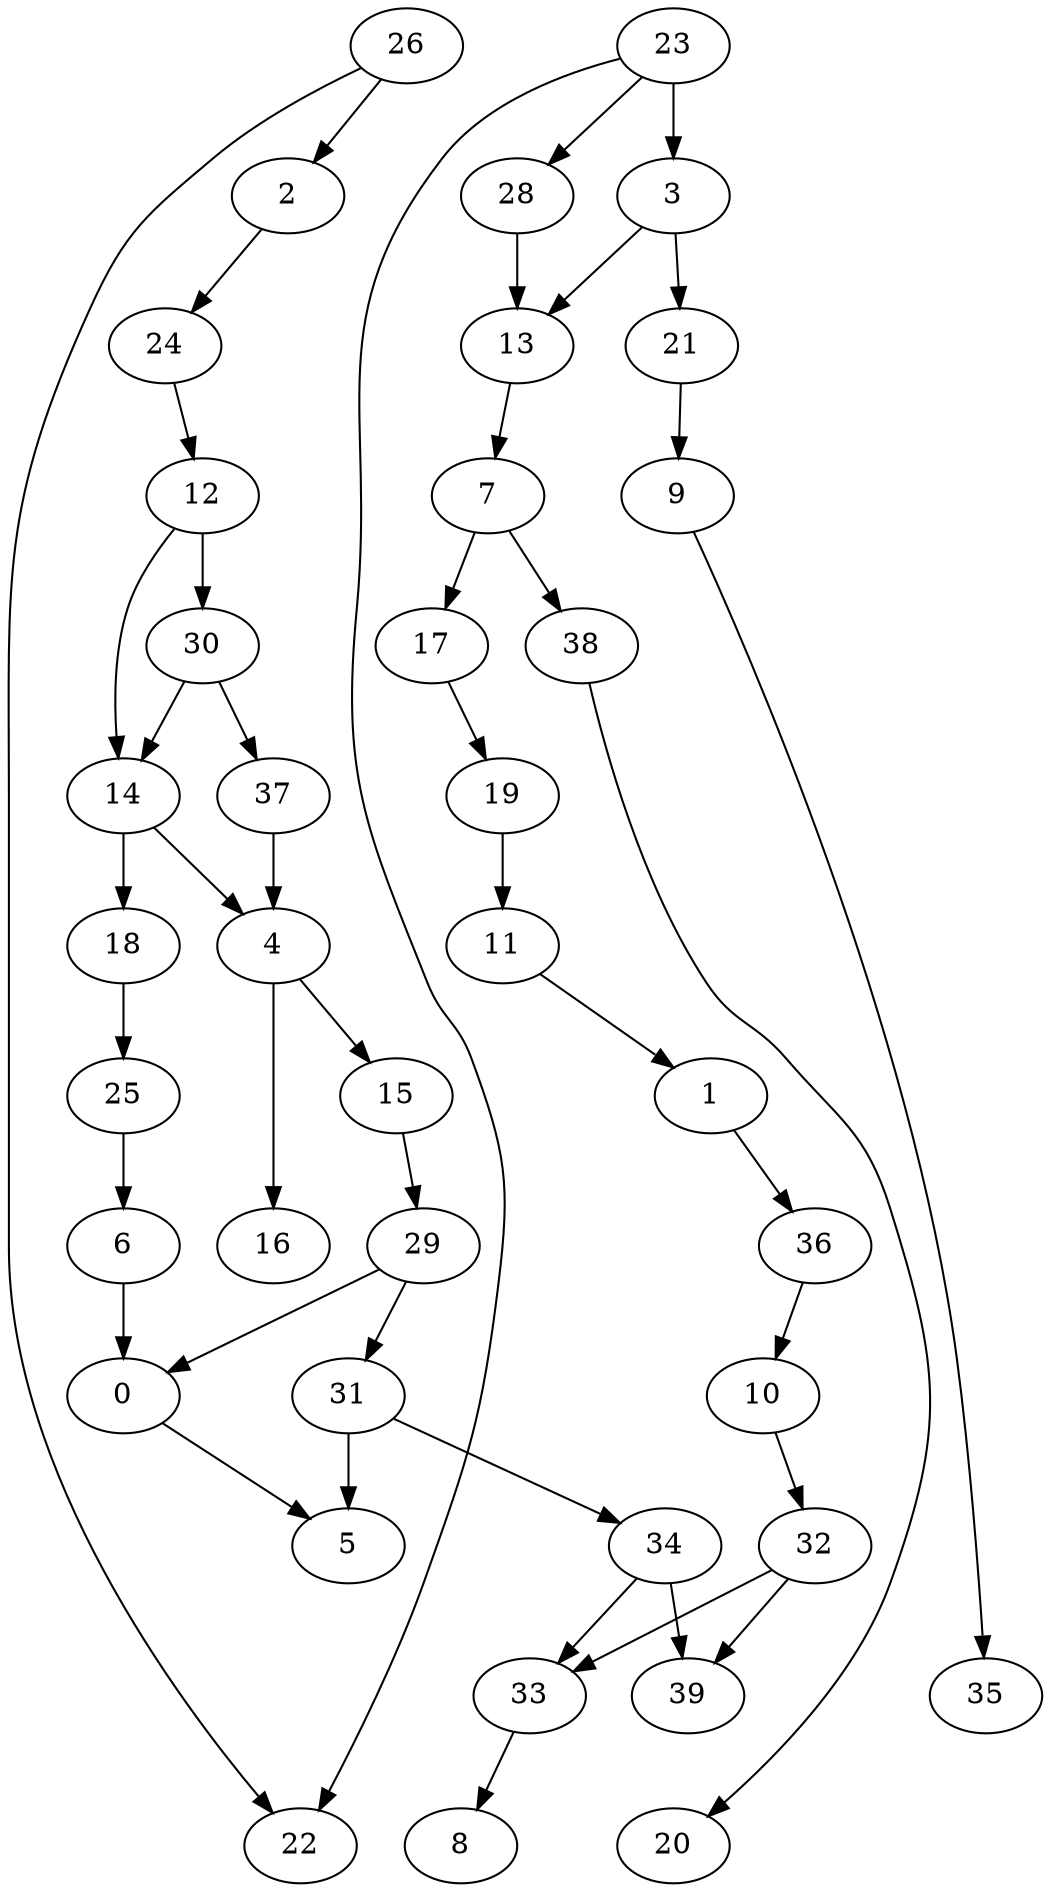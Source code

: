 digraph G {
    0;
    5;
    1;
    36;
    10;
    32;
    33;
    39;
    2;
    24;
    12;
    30;
    14;
    37;
    4;
    18;
    3;
    13;
    21;
    7;
    9;
    17;
    38;
    35;
    19;
    20;
    15;
    16;
    29;
    31;
    34;
    6;
    11;
    8;
    25;
    23;
    22;
    28;
    26;
    0 -> 5 [weight=0];
    1 -> 36 [weight=0];
    36 -> 10 [weight=0];
    10 -> 32 [weight=0];
    32 -> 33 [weight=0];
    32 -> 39 [weight=0];
    33 -> 8 [weight=0];
    2 -> 24 [weight=0];
    24 -> 12 [weight=0];
    12 -> 30 [weight=1];
    12 -> 14 [weight=0];
    30 -> 14 [weight=0];
    30 -> 37 [weight=0];
    14 -> 4 [weight=2];
    14 -> 18 [weight=0];
    37 -> 4 [weight=2];
    4 -> 15 [weight=0];
    4 -> 16 [weight=0];
    18 -> 25 [weight=0];
    3 -> 13 [weight=0];
    3 -> 21 [weight=0];
    13 -> 7 [weight=0];
    21 -> 9 [weight=0];
    7 -> 17 [weight=0];
    7 -> 38 [weight=0];
    9 -> 35 [weight=0];
    17 -> 19 [weight=0];
    38 -> 20 [weight=0];
    19 -> 11 [weight=0];
    15 -> 29 [weight=0];
    29 -> 0 [weight=1];
    29 -> 31 [weight=0];
    31 -> 5 [weight=3];
    31 -> 34 [weight=0];
    34 -> 33 [weight=0];
    34 -> 39 [weight=0];
    6 -> 0 [weight=1];
    11 -> 1 [weight=0];
    25 -> 6 [weight=0];
    23 -> 3 [weight=1];
    23 -> 22 [weight=0];
    23 -> 28 [weight=0];
    28 -> 13 [weight=3];
    26 -> 2 [weight=0];
    26 -> 22 [weight=0];
}
